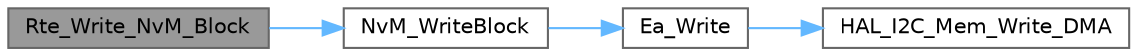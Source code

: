 digraph "Rte_Write_NvM_Block"
{
 // LATEX_PDF_SIZE
  bgcolor="transparent";
  edge [fontname=Helvetica,fontsize=10,labelfontname=Helvetica,labelfontsize=10];
  node [fontname=Helvetica,fontsize=10,shape=box,height=0.2,width=0.4];
  rankdir="LR";
  Node1 [id="Node000001",label="Rte_Write_NvM_Block",height=0.2,width=0.4,color="gray40", fillcolor="grey60", style="filled", fontcolor="black",tooltip=" "];
  Node1 -> Node2 [id="edge1_Node000001_Node000002",color="steelblue1",style="solid",tooltip=" "];
  Node2 [id="Node000002",label="NvM_WriteBlock",height=0.2,width=0.4,color="grey40", fillcolor="white", style="filled",URL="$_nv_m_8c.html#a15932193e318745a4e82e045df0150da",tooltip="NvM Write block function."];
  Node2 -> Node3 [id="edge2_Node000002_Node000003",color="steelblue1",style="solid",tooltip=" "];
  Node3 [id="Node000003",label="Ea_Write",height=0.2,width=0.4,color="grey40", fillcolor="white", style="filled",URL="$_ea_8c.html#a3fa088ab834f6ee151fb58ad2c1915ea",tooltip="Ea Write block function."];
  Node3 -> Node4 [id="edge3_Node000003_Node000004",color="steelblue1",style="solid",tooltip=" "];
  Node4 [id="Node000004",label="HAL_I2C_Mem_Write_DMA",height=0.2,width=0.4,color="grey40", fillcolor="white", style="filled",URL="$group___i2_c___exported___functions___group2.html#ga12a2a86be393359534f630cdd090d8bb",tooltip=" "];
}

